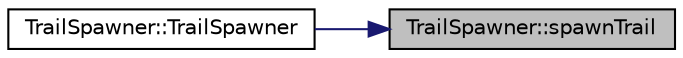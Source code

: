digraph "TrailSpawner::spawnTrail"
{
 // LATEX_PDF_SIZE
  edge [fontname="Helvetica",fontsize="10",labelfontname="Helvetica",labelfontsize="10"];
  node [fontname="Helvetica",fontsize="10",shape=record];
  rankdir="RL";
  Node7 [label="TrailSpawner::spawnTrail",height=0.2,width=0.4,color="black", fillcolor="grey75", style="filled", fontcolor="black",tooltip=" "];
  Node7 -> Node8 [dir="back",color="midnightblue",fontsize="10",style="solid",fontname="Helvetica"];
  Node8 [label="TrailSpawner::TrailSpawner",height=0.2,width=0.4,color="black", fillcolor="white", style="filled",URL="$class_trail_spawner.html#a1ed85a25fd31047783e9d2302b7d3c84",tooltip=" "];
}
